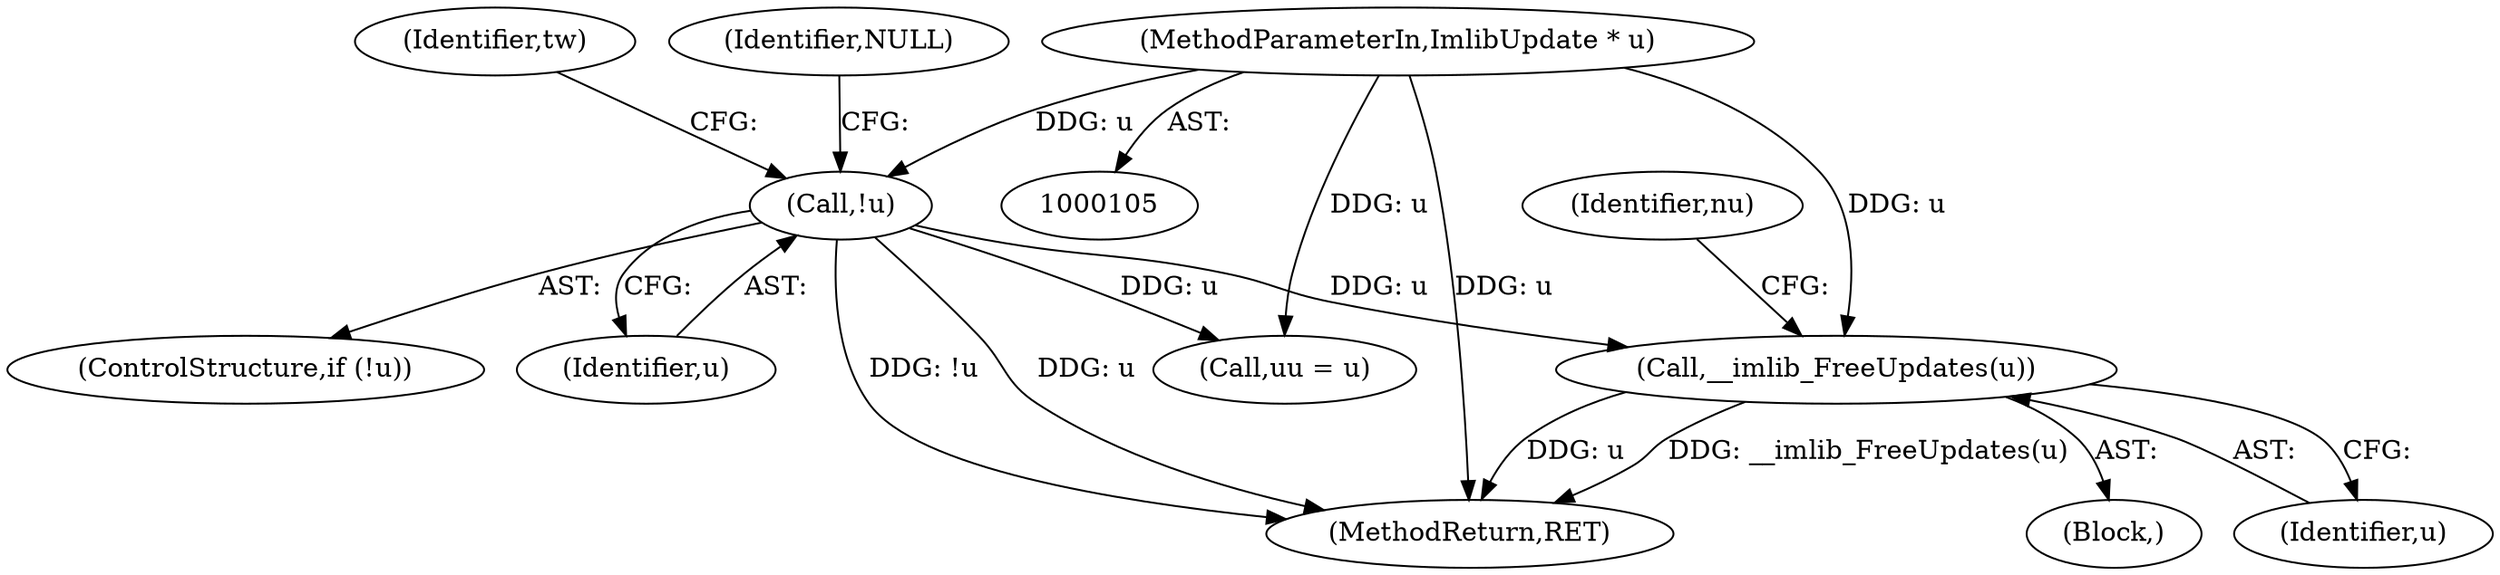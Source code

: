 digraph "0_enlightment_ce94edca1ccfbe314cb7cd9453433fad404ec7ef@pointer" {
"1000635" [label="(Call,__imlib_FreeUpdates(u))"];
"1000106" [label="(MethodParameterIn,ImlibUpdate * u)"];
"1000127" [label="(Call,!u)"];
"1000110" [label="(Block,)"];
"1000106" [label="(MethodParameterIn,ImlibUpdate * u)"];
"1000130" [label="(Identifier,NULL)"];
"1000635" [label="(Call,__imlib_FreeUpdates(u))"];
"1000132" [label="(Identifier,tw)"];
"1000128" [label="(Identifier,u)"];
"1000636" [label="(Identifier,u)"];
"1000639" [label="(MethodReturn,RET)"];
"1000127" [label="(Call,!u)"];
"1000638" [label="(Identifier,nu)"];
"1000194" [label="(Call,uu = u)"];
"1000126" [label="(ControlStructure,if (!u))"];
"1000635" -> "1000110"  [label="AST: "];
"1000635" -> "1000636"  [label="CFG: "];
"1000636" -> "1000635"  [label="AST: "];
"1000638" -> "1000635"  [label="CFG: "];
"1000635" -> "1000639"  [label="DDG: __imlib_FreeUpdates(u)"];
"1000635" -> "1000639"  [label="DDG: u"];
"1000106" -> "1000635"  [label="DDG: u"];
"1000127" -> "1000635"  [label="DDG: u"];
"1000106" -> "1000105"  [label="AST: "];
"1000106" -> "1000639"  [label="DDG: u"];
"1000106" -> "1000127"  [label="DDG: u"];
"1000106" -> "1000194"  [label="DDG: u"];
"1000127" -> "1000126"  [label="AST: "];
"1000127" -> "1000128"  [label="CFG: "];
"1000128" -> "1000127"  [label="AST: "];
"1000130" -> "1000127"  [label="CFG: "];
"1000132" -> "1000127"  [label="CFG: "];
"1000127" -> "1000639"  [label="DDG: !u"];
"1000127" -> "1000639"  [label="DDG: u"];
"1000127" -> "1000194"  [label="DDG: u"];
}
